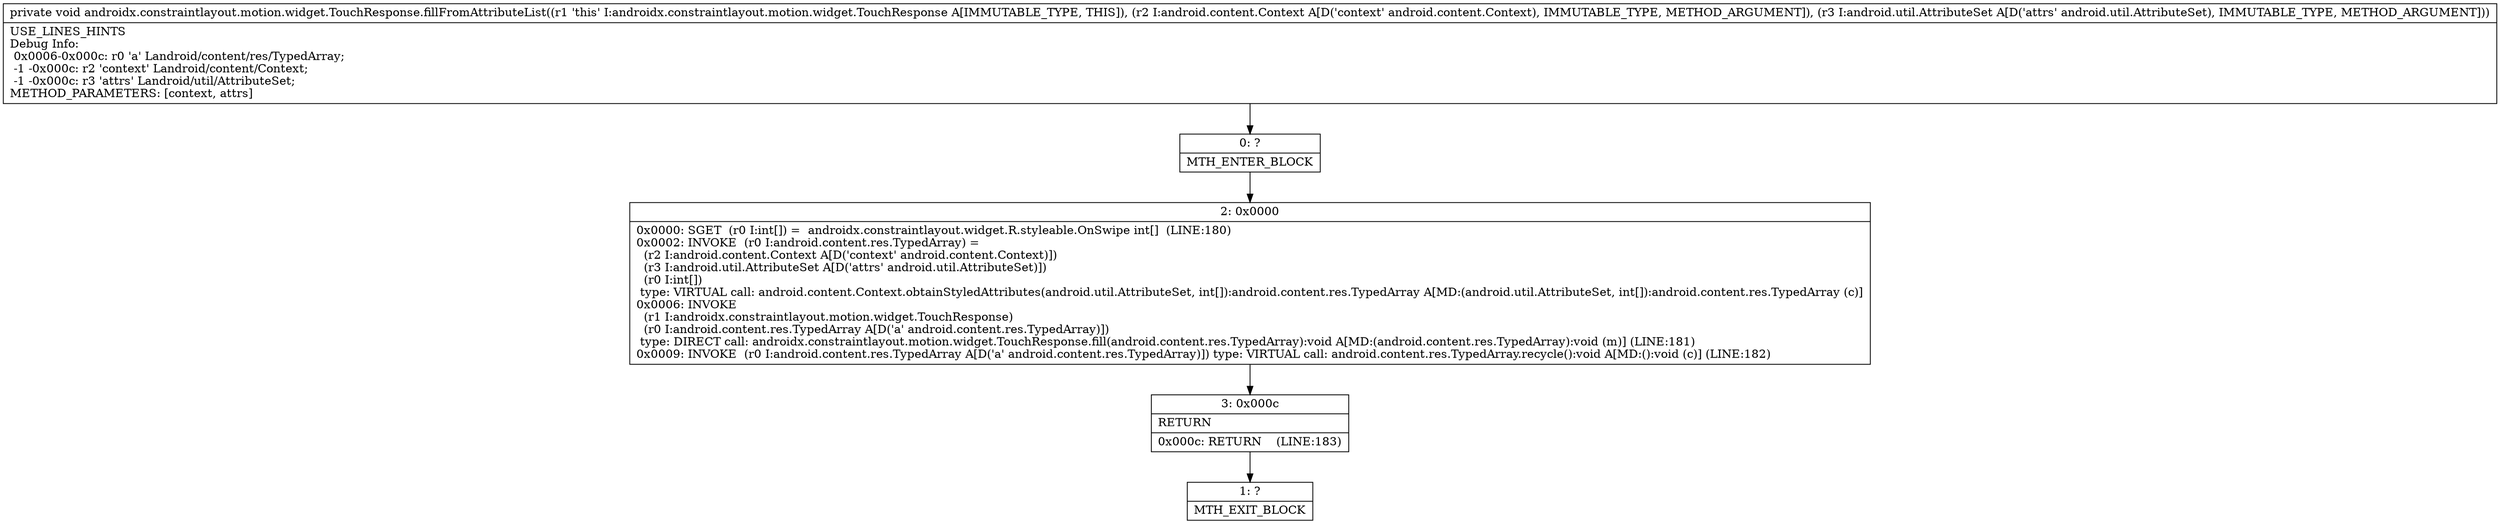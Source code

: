 digraph "CFG forandroidx.constraintlayout.motion.widget.TouchResponse.fillFromAttributeList(Landroid\/content\/Context;Landroid\/util\/AttributeSet;)V" {
Node_0 [shape=record,label="{0\:\ ?|MTH_ENTER_BLOCK\l}"];
Node_2 [shape=record,label="{2\:\ 0x0000|0x0000: SGET  (r0 I:int[]) =  androidx.constraintlayout.widget.R.styleable.OnSwipe int[]  (LINE:180)\l0x0002: INVOKE  (r0 I:android.content.res.TypedArray) = \l  (r2 I:android.content.Context A[D('context' android.content.Context)])\l  (r3 I:android.util.AttributeSet A[D('attrs' android.util.AttributeSet)])\l  (r0 I:int[])\l type: VIRTUAL call: android.content.Context.obtainStyledAttributes(android.util.AttributeSet, int[]):android.content.res.TypedArray A[MD:(android.util.AttributeSet, int[]):android.content.res.TypedArray (c)]\l0x0006: INVOKE  \l  (r1 I:androidx.constraintlayout.motion.widget.TouchResponse)\l  (r0 I:android.content.res.TypedArray A[D('a' android.content.res.TypedArray)])\l type: DIRECT call: androidx.constraintlayout.motion.widget.TouchResponse.fill(android.content.res.TypedArray):void A[MD:(android.content.res.TypedArray):void (m)] (LINE:181)\l0x0009: INVOKE  (r0 I:android.content.res.TypedArray A[D('a' android.content.res.TypedArray)]) type: VIRTUAL call: android.content.res.TypedArray.recycle():void A[MD:():void (c)] (LINE:182)\l}"];
Node_3 [shape=record,label="{3\:\ 0x000c|RETURN\l|0x000c: RETURN    (LINE:183)\l}"];
Node_1 [shape=record,label="{1\:\ ?|MTH_EXIT_BLOCK\l}"];
MethodNode[shape=record,label="{private void androidx.constraintlayout.motion.widget.TouchResponse.fillFromAttributeList((r1 'this' I:androidx.constraintlayout.motion.widget.TouchResponse A[IMMUTABLE_TYPE, THIS]), (r2 I:android.content.Context A[D('context' android.content.Context), IMMUTABLE_TYPE, METHOD_ARGUMENT]), (r3 I:android.util.AttributeSet A[D('attrs' android.util.AttributeSet), IMMUTABLE_TYPE, METHOD_ARGUMENT]))  | USE_LINES_HINTS\lDebug Info:\l  0x0006\-0x000c: r0 'a' Landroid\/content\/res\/TypedArray;\l  \-1 \-0x000c: r2 'context' Landroid\/content\/Context;\l  \-1 \-0x000c: r3 'attrs' Landroid\/util\/AttributeSet;\lMETHOD_PARAMETERS: [context, attrs]\l}"];
MethodNode -> Node_0;Node_0 -> Node_2;
Node_2 -> Node_3;
Node_3 -> Node_1;
}

